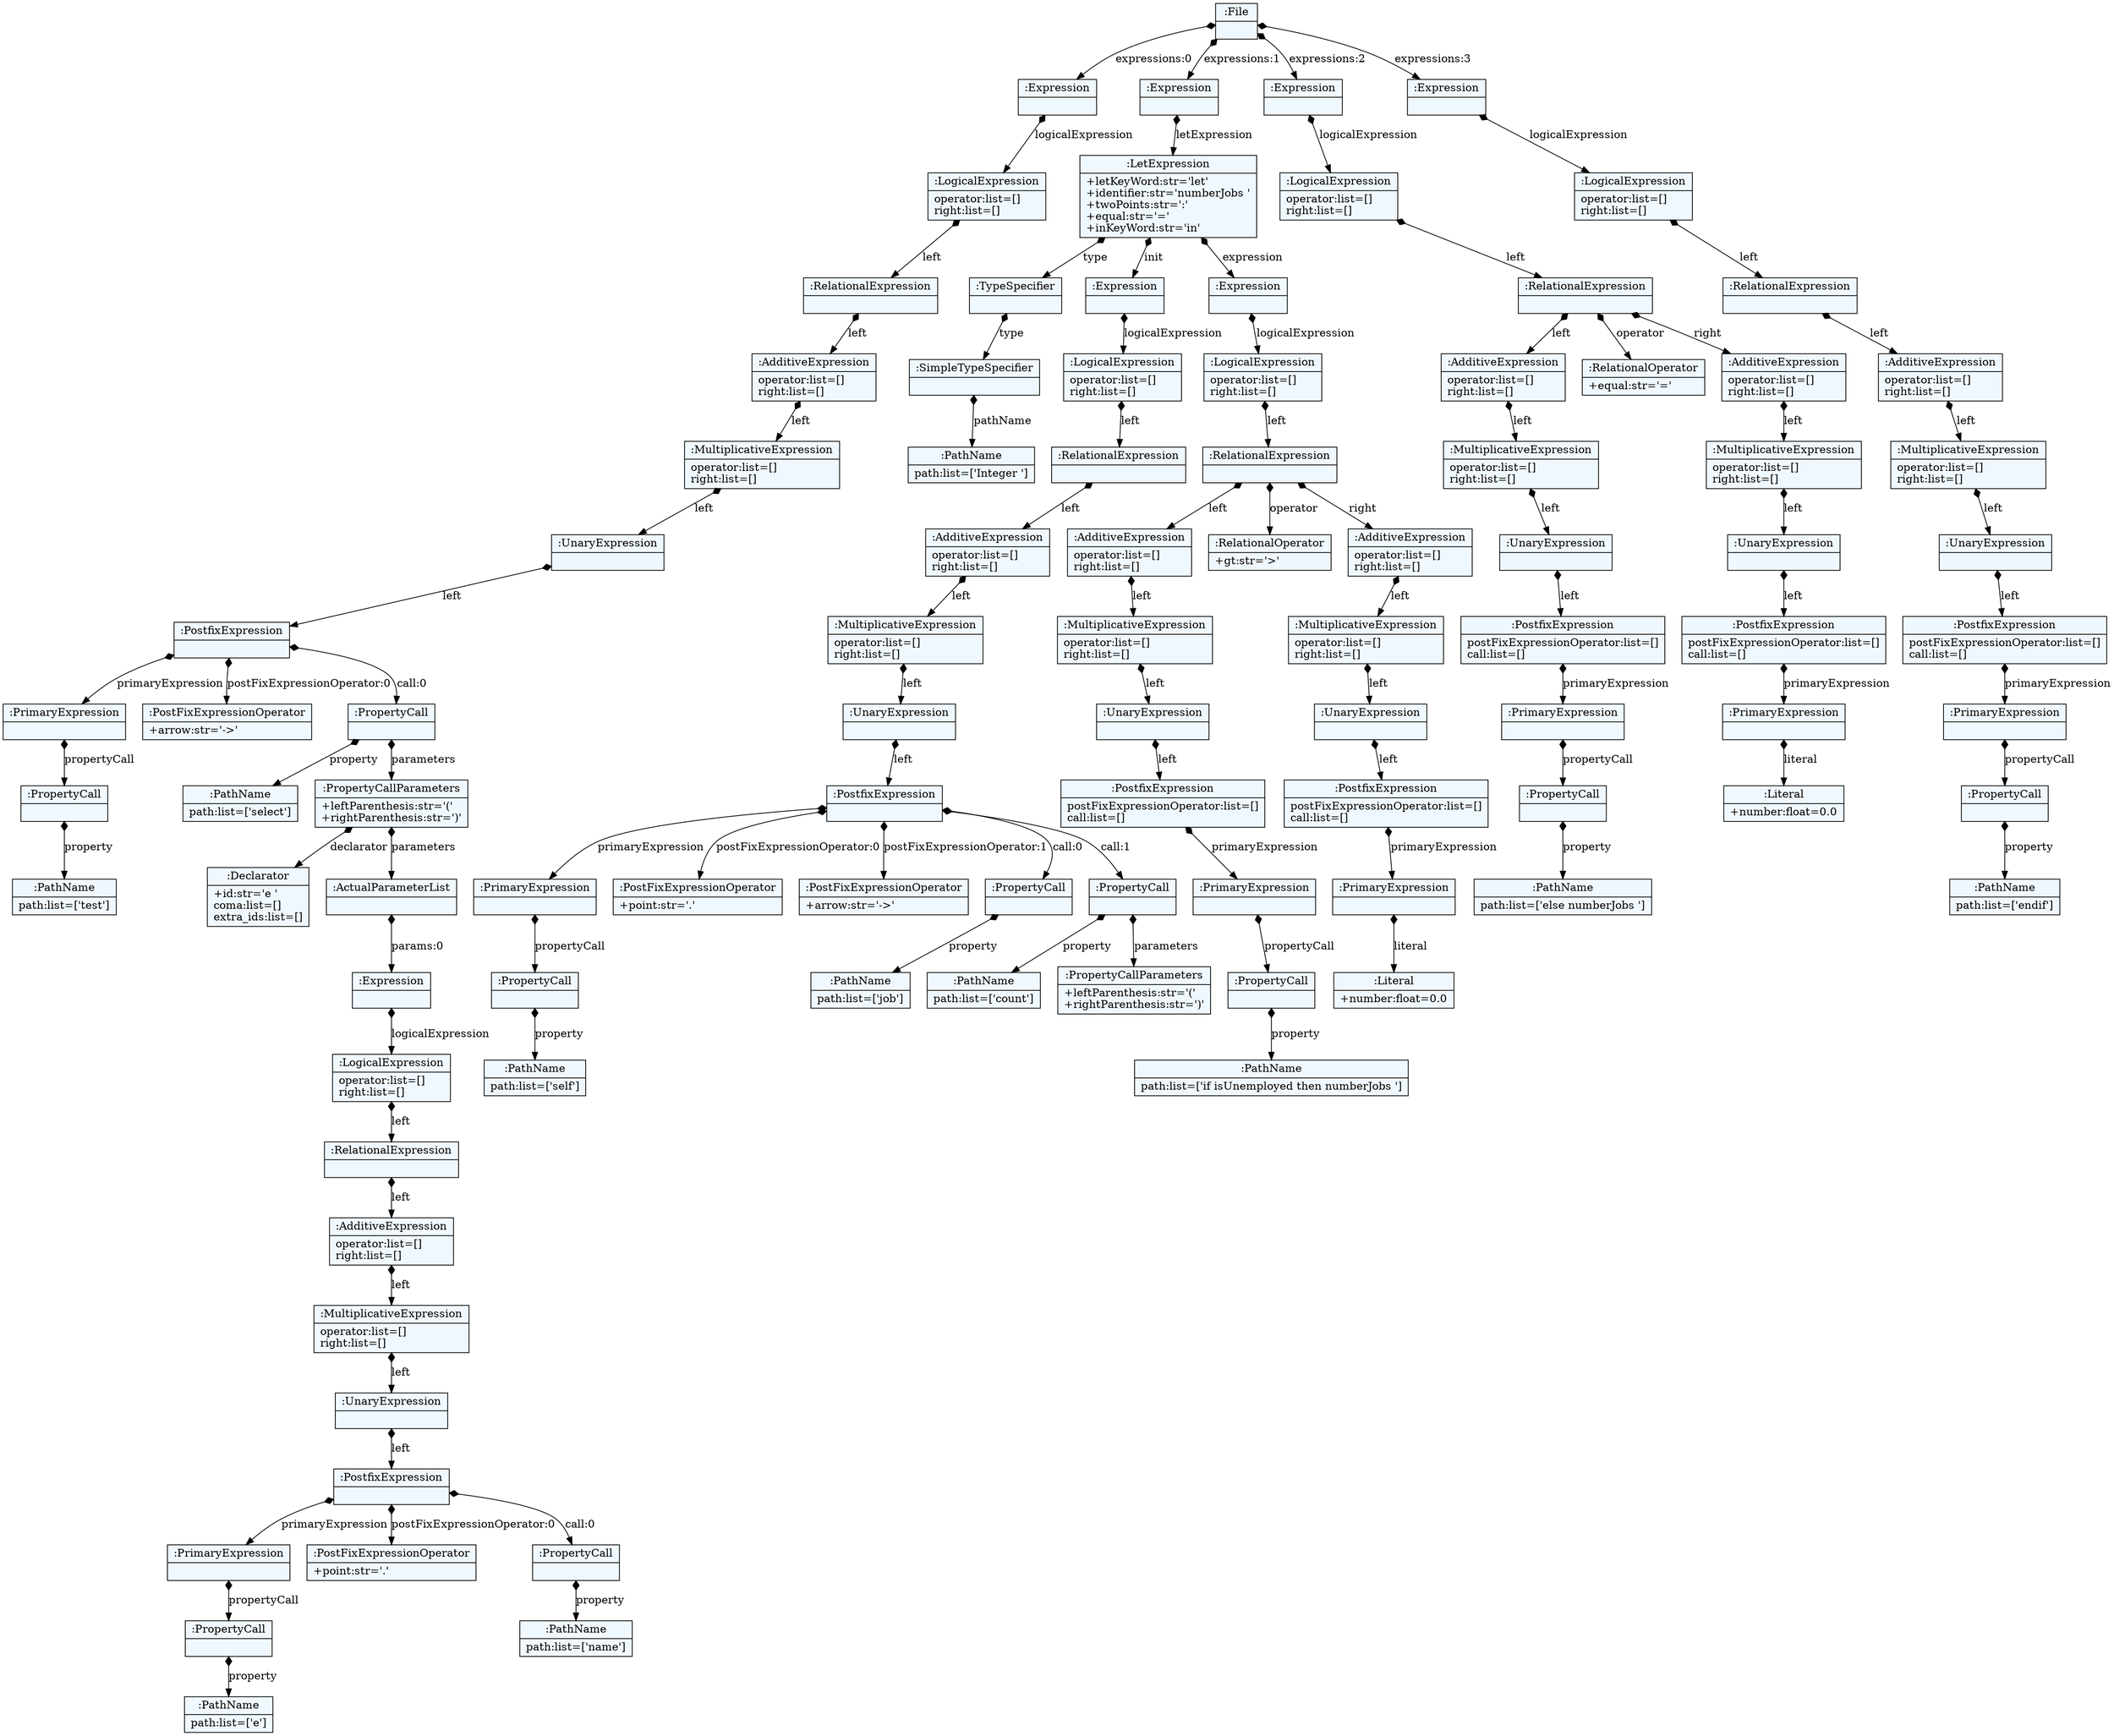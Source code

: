 
    digraph xtext {
    fontname = "Bitstream Vera Sans"
    fontsize = 8
    node[
        shape=record,
        style=filled,
        fillcolor=aliceblue
    ]
    nodesep = 0.3
    edge[dir=black,arrowtail=empty]


47922288 -> 47923056 [label="expressions:0" arrowtail=diamond dir=both]
47923056 -> 47956880 [label="logicalExpression" arrowtail=diamond dir=both]
47956880 -> 47956688 [label="left" arrowtail=diamond dir=both]
47956688 -> 47959600 [label="left" arrowtail=diamond dir=both]
47959600 -> 47956752 [label="left" arrowtail=diamond dir=both]
47956752 -> 47956944 [label="left" arrowtail=diamond dir=both]
47956944 -> 47959664 [label="left" arrowtail=diamond dir=both]
47959664 -> 47959216 [label="primaryExpression" arrowtail=diamond dir=both]
47959216 -> 47957424 [label="propertyCall" arrowtail=diamond dir=both]
47957424 -> 47958032 [label="property" arrowtail=diamond dir=both]
47958032[label="{:PathName|path:list=['test']\l}"]
47957424[label="{:PropertyCall|}"]
47959216[label="{:PrimaryExpression|}"]
47959664 -> 47957392 [label="postFixExpressionOperator:0" arrowtail=diamond dir=both]
47957392[label="{:PostFixExpressionOperator|+arrow:str='-\>'\l}"]
47959664 -> 47958864 [label="call:0" arrowtail=diamond dir=both]
47958864 -> 47958832 [label="property" arrowtail=diamond dir=both]
47958832[label="{:PathName|path:list=['select']\l}"]
47958864 -> 47958320 [label="parameters" arrowtail=diamond dir=both]
47958320 -> 47957552 [label="declarator" arrowtail=diamond dir=both]
47957552[label="{:Declarator|+id:str='e '\lcoma:list=[]\lextra_ids:list=[]\l}"]
47958320 -> 47959184 [label="parameters" arrowtail=diamond dir=both]
47959184 -> 47959984 [label="params:0" arrowtail=diamond dir=both]
47959984 -> 47959824 [label="logicalExpression" arrowtail=diamond dir=both]
47959824 -> 48082864 [label="left" arrowtail=diamond dir=both]
48082864 -> 48081680 [label="left" arrowtail=diamond dir=both]
48081680 -> 48081328 [label="left" arrowtail=diamond dir=both]
48081328 -> 48080240 [label="left" arrowtail=diamond dir=both]
48080240 -> 48079600 [label="left" arrowtail=diamond dir=both]
48079600 -> 48082192 [label="primaryExpression" arrowtail=diamond dir=both]
48082192 -> 48082000 [label="propertyCall" arrowtail=diamond dir=both]
48082000 -> 48081904 [label="property" arrowtail=diamond dir=both]
48081904[label="{:PathName|path:list=['e']\l}"]
48082000[label="{:PropertyCall|}"]
48082192[label="{:PrimaryExpression|}"]
48079600 -> 48082224 [label="postFixExpressionOperator:0" arrowtail=diamond dir=both]
48082224[label="{:PostFixExpressionOperator|+point:str='.'\l}"]
48079600 -> 48082160 [label="call:0" arrowtail=diamond dir=both]
48082160 -> 48081968 [label="property" arrowtail=diamond dir=both]
48081968[label="{:PathName|path:list=['name']\l}"]
48082160[label="{:PropertyCall|}"]
48079600[label="{:PostfixExpression|}"]
48080240[label="{:UnaryExpression|}"]
48081328[label="{:MultiplicativeExpression|operator:list=[]\lright:list=[]\l}"]
48081680[label="{:AdditiveExpression|operator:list=[]\lright:list=[]\l}"]
48082864[label="{:RelationalExpression|}"]
47959824[label="{:LogicalExpression|operator:list=[]\lright:list=[]\l}"]
47959984[label="{:Expression|}"]
47959184[label="{:ActualParameterList|}"]
47958320[label="{:PropertyCallParameters|+leftParenthesis:str='('\l+rightParenthesis:str=')'\l}"]
47958864[label="{:PropertyCall|}"]
47959664[label="{:PostfixExpression|}"]
47956944[label="{:UnaryExpression|}"]
47956752[label="{:MultiplicativeExpression|operator:list=[]\lright:list=[]\l}"]
47959600[label="{:AdditiveExpression|operator:list=[]\lright:list=[]\l}"]
47956688[label="{:RelationalExpression|}"]
47956880[label="{:LogicalExpression|operator:list=[]\lright:list=[]\l}"]
47923056[label="{:Expression|}"]
47922288 -> 47919792 [label="expressions:1" arrowtail=diamond dir=both]
47919792 -> 47957168 [label="letExpression" arrowtail=diamond dir=both]
47957168 -> 47958064 [label="type" arrowtail=diamond dir=both]
47958064 -> 47957296 [label="type" arrowtail=diamond dir=both]
47957296 -> 47957744 [label="pathName" arrowtail=diamond dir=both]
47957744[label="{:PathName|path:list=['Integer ']\l}"]
47957296[label="{:SimpleTypeSpecifier|}"]
47958064[label="{:TypeSpecifier|}"]
47957168 -> 47958192 [label="init" arrowtail=diamond dir=both]
47958192 -> 47958896 [label="logicalExpression" arrowtail=diamond dir=both]
47958896 -> 47957904 [label="left" arrowtail=diamond dir=both]
47957904 -> 47959760 [label="left" arrowtail=diamond dir=both]
47959760 -> 47959952 [label="left" arrowtail=diamond dir=both]
47959952 -> 48082352 [label="left" arrowtail=diamond dir=both]
48082352 -> 48081360 [label="left" arrowtail=diamond dir=both]
48081360 -> 48080016 [label="primaryExpression" arrowtail=diamond dir=both]
48080016 -> 48078896 [label="propertyCall" arrowtail=diamond dir=both]
48078896 -> 48079696 [label="property" arrowtail=diamond dir=both]
48079696[label="{:PathName|path:list=['self']\l}"]
48078896[label="{:PropertyCall|}"]
48080016[label="{:PrimaryExpression|}"]
48081360 -> 48079888 [label="postFixExpressionOperator:0" arrowtail=diamond dir=both]
48079888[label="{:PostFixExpressionOperator|+point:str='.'\l}"]
48081360 -> 48082896 [label="postFixExpressionOperator:1" arrowtail=diamond dir=both]
48082896[label="{:PostFixExpressionOperator|+arrow:str='-\>'\l}"]
48081360 -> 48079248 [label="call:0" arrowtail=diamond dir=both]
48079248 -> 48081200 [label="property" arrowtail=diamond dir=both]
48081200[label="{:PathName|path:list=['job']\l}"]
48079248[label="{:PropertyCall|}"]
48081360 -> 48082416 [label="call:1" arrowtail=diamond dir=both]
48082416 -> 48081168 [label="property" arrowtail=diamond dir=both]
48081168[label="{:PathName|path:list=['count']\l}"]
48082416 -> 48079760 [label="parameters" arrowtail=diamond dir=both]
48079760[label="{:PropertyCallParameters|+leftParenthesis:str='('\l+rightParenthesis:str=')'\l}"]
48082416[label="{:PropertyCall|}"]
48081360[label="{:PostfixExpression|}"]
48082352[label="{:UnaryExpression|}"]
47959952[label="{:MultiplicativeExpression|operator:list=[]\lright:list=[]\l}"]
47959760[label="{:AdditiveExpression|operator:list=[]\lright:list=[]\l}"]
47957904[label="{:RelationalExpression|}"]
47958896[label="{:LogicalExpression|operator:list=[]\lright:list=[]\l}"]
47958192[label="{:Expression|}"]
47957168 -> 47957584 [label="expression" arrowtail=diamond dir=both]
47957584 -> 47956720 [label="logicalExpression" arrowtail=diamond dir=both]
47956720 -> 47958512 [label="left" arrowtail=diamond dir=both]
47958512 -> 47580048 [label="left" arrowtail=diamond dir=both]
47580048 -> 48081040 [label="left" arrowtail=diamond dir=both]
48081040 -> 48081136 [label="left" arrowtail=diamond dir=both]
48081136 -> 48081936 [label="left" arrowtail=diamond dir=both]
48081936 -> 48082448 [label="primaryExpression" arrowtail=diamond dir=both]
48082448 -> 48036304 [label="propertyCall" arrowtail=diamond dir=both]
48036304 -> 48036976 [label="property" arrowtail=diamond dir=both]
48036976[label="{:PathName|path:list=['if  isUnemployed then numberJobs ']\l}"]
48036304[label="{:PropertyCall|}"]
48082448[label="{:PrimaryExpression|}"]
48081936[label="{:PostfixExpression|postFixExpressionOperator:list=[]\lcall:list=[]\l}"]
48081136[label="{:UnaryExpression|}"]
48081040[label="{:MultiplicativeExpression|operator:list=[]\lright:list=[]\l}"]
47580048[label="{:AdditiveExpression|operator:list=[]\lright:list=[]\l}"]
47958512 -> 48081872 [label="operator" arrowtail=diamond dir=both]
48081872[label="{:RelationalOperator|+gt:str='\>'\l}"]
47958512 -> 48081520 [label="right" arrowtail=diamond dir=both]
48081520 -> 48081648 [label="left" arrowtail=diamond dir=both]
48081648 -> 48082384 [label="left" arrowtail=diamond dir=both]
48082384 -> 48035888 [label="left" arrowtail=diamond dir=both]
48035888 -> 48036624 [label="primaryExpression" arrowtail=diamond dir=both]
48036624 -> 48036048 [label="literal" arrowtail=diamond dir=both]
48036048[label="{:Literal|+number:float=0.0\l}"]
48036624[label="{:PrimaryExpression|}"]
48035888[label="{:PostfixExpression|postFixExpressionOperator:list=[]\lcall:list=[]\l}"]
48082384[label="{:UnaryExpression|}"]
48081648[label="{:MultiplicativeExpression|operator:list=[]\lright:list=[]\l}"]
48081520[label="{:AdditiveExpression|operator:list=[]\lright:list=[]\l}"]
47958512[label="{:RelationalExpression|}"]
47956720[label="{:LogicalExpression|operator:list=[]\lright:list=[]\l}"]
47957584[label="{:Expression|}"]
47957168[label="{:LetExpression|+letKeyWord:str='let'\l+identifier:str='numberJobs '\l+twoPoints:str=':'\l+equal:str='='\l+inKeyWord:str='in'\l}"]
47919792[label="{:Expression|}"]
47922288 -> 43744464 [label="expressions:2" arrowtail=diamond dir=both]
43744464 -> 47957936 [label="logicalExpression" arrowtail=diamond dir=both]
47957936 -> 47957616 [label="left" arrowtail=diamond dir=both]
47957616 -> 47959728 [label="left" arrowtail=diamond dir=both]
47959728 -> 48081712 [label="left" arrowtail=diamond dir=both]
48081712 -> 48037136 [label="left" arrowtail=diamond dir=both]
48037136 -> 48036688 [label="left" arrowtail=diamond dir=both]
48036688 -> 48034224 [label="primaryExpression" arrowtail=diamond dir=both]
48034224 -> 48034384 [label="propertyCall" arrowtail=diamond dir=both]
48034384 -> 48034960 [label="property" arrowtail=diamond dir=both]
48034960[label="{:PathName|path:list=['else numberJobs ']\l}"]
48034384[label="{:PropertyCall|}"]
48034224[label="{:PrimaryExpression|}"]
48036688[label="{:PostfixExpression|postFixExpressionOperator:list=[]\lcall:list=[]\l}"]
48037136[label="{:UnaryExpression|}"]
48081712[label="{:MultiplicativeExpression|operator:list=[]\lright:list=[]\l}"]
47959728[label="{:AdditiveExpression|operator:list=[]\lright:list=[]\l}"]
47957616 -> 48080304 [label="operator" arrowtail=diamond dir=both]
48080304[label="{:RelationalOperator|+equal:str='='\l}"]
47957616 -> 48081072 [label="right" arrowtail=diamond dir=both]
48081072 -> 48034800 [label="left" arrowtail=diamond dir=both]
48034800 -> 48037296 [label="left" arrowtail=diamond dir=both]
48037296 -> 48034928 [label="left" arrowtail=diamond dir=both]
48034928 -> 48035312 [label="primaryExpression" arrowtail=diamond dir=both]
48035312 -> 48036016 [label="literal" arrowtail=diamond dir=both]
48036016[label="{:Literal|+number:float=0.0\l}"]
48035312[label="{:PrimaryExpression|}"]
48034928[label="{:PostfixExpression|postFixExpressionOperator:list=[]\lcall:list=[]\l}"]
48037296[label="{:UnaryExpression|}"]
48034800[label="{:MultiplicativeExpression|operator:list=[]\lright:list=[]\l}"]
48081072[label="{:AdditiveExpression|operator:list=[]\lright:list=[]\l}"]
47957616[label="{:RelationalExpression|}"]
47957936[label="{:LogicalExpression|operator:list=[]\lright:list=[]\l}"]
43744464[label="{:Expression|}"]
47922288 -> 48082064 [label="expressions:3" arrowtail=diamond dir=both]
48082064 -> 47957136 [label="logicalExpression" arrowtail=diamond dir=both]
47957136 -> 47956912 [label="left" arrowtail=diamond dir=both]
47956912 -> 48035056 [label="left" arrowtail=diamond dir=both]
48035056 -> 48035280 [label="left" arrowtail=diamond dir=both]
48035280 -> 48036368 [label="left" arrowtail=diamond dir=both]
48036368 -> 48037328 [label="left" arrowtail=diamond dir=both]
48037328 -> 48035472 [label="primaryExpression" arrowtail=diamond dir=both]
48035472 -> 48162800 [label="propertyCall" arrowtail=diamond dir=both]
48162800 -> 48162608 [label="property" arrowtail=diamond dir=both]
48162608[label="{:PathName|path:list=['endif']\l}"]
48162800[label="{:PropertyCall|}"]
48035472[label="{:PrimaryExpression|}"]
48037328[label="{:PostfixExpression|postFixExpressionOperator:list=[]\lcall:list=[]\l}"]
48036368[label="{:UnaryExpression|}"]
48035280[label="{:MultiplicativeExpression|operator:list=[]\lright:list=[]\l}"]
48035056[label="{:AdditiveExpression|operator:list=[]\lright:list=[]\l}"]
47956912[label="{:RelationalExpression|}"]
47957136[label="{:LogicalExpression|operator:list=[]\lright:list=[]\l}"]
48082064[label="{:Expression|}"]
47922288[label="{:File|}"]

}
